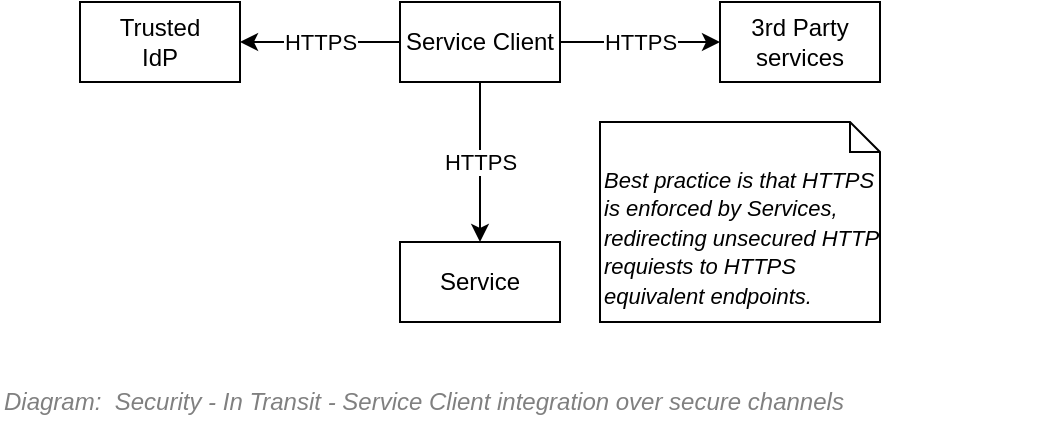 <mxfile version="20.2.4" type="google"><diagram id="tEMy6uh1POTSPCfdpor-" name="Page-1"><mxGraphModel grid="1" page="1" gridSize="10" guides="1" tooltips="1" connect="1" arrows="1" fold="1" pageScale="1" pageWidth="827" pageHeight="1169" math="0" shadow="0"><root><mxCell id="0"/><mxCell id="1" parent="0"/><mxCell id="UAdBsS8QPq9NruYVEtv--1" value="Service" style="rounded=0;whiteSpace=wrap;html=1;" vertex="1" parent="1"><mxGeometry x="320" y="280" width="80" height="40" as="geometry"/></mxCell><mxCell id="UAdBsS8QPq9NruYVEtv--2" value="HTTPS" style="edgeStyle=orthogonalEdgeStyle;rounded=0;orthogonalLoop=1;jettySize=auto;html=1;entryX=1;entryY=0.5;entryDx=0;entryDy=0;" edge="1" parent="1" source="UAdBsS8QPq9NruYVEtv--5" target="UAdBsS8QPq9NruYVEtv--6"><mxGeometry relative="1" as="geometry"/></mxCell><mxCell id="UAdBsS8QPq9NruYVEtv--3" value="HTTPS" style="edgeStyle=orthogonalEdgeStyle;rounded=0;orthogonalLoop=1;jettySize=auto;html=1;entryX=0.5;entryY=0;entryDx=0;entryDy=0;endArrow=classic;endFill=1;" edge="1" parent="1" source="UAdBsS8QPq9NruYVEtv--5" target="UAdBsS8QPq9NruYVEtv--1"><mxGeometry relative="1" as="geometry"/></mxCell><mxCell id="UAdBsS8QPq9NruYVEtv--4" value="HTTPS" style="edgeStyle=orthogonalEdgeStyle;rounded=0;orthogonalLoop=1;jettySize=auto;html=1;entryX=0;entryY=0.5;entryDx=0;entryDy=0;endArrow=classic;endFill=1;" edge="1" parent="1" source="UAdBsS8QPq9NruYVEtv--5" target="UAdBsS8QPq9NruYVEtv--8"><mxGeometry relative="1" as="geometry"/></mxCell><mxCell id="UAdBsS8QPq9NruYVEtv--5" value="Service Client" style="rounded=0;whiteSpace=wrap;html=1;" vertex="1" parent="1"><mxGeometry x="320" y="160" width="80" height="40" as="geometry"/></mxCell><mxCell id="UAdBsS8QPq9NruYVEtv--6" value="Trusted&lt;br&gt;IdP" style="rounded=0;whiteSpace=wrap;html=1;" vertex="1" parent="1"><mxGeometry x="160" y="160" width="80" height="40" as="geometry"/></mxCell><mxCell id="UAdBsS8QPq9NruYVEtv--7" value="&lt;i&gt;&lt;font style=&quot;font-size: 11px&quot;&gt;Best practice is that HTTPS is enforced by Services, redirecting unsecured HTTP requiests to HTTPS equivalent endpoints.&lt;/font&gt;&lt;/i&gt;" style="shape=note2;boundedLbl=1;whiteSpace=wrap;html=1;size=15;verticalAlign=top;align=left;" vertex="1" parent="1"><mxGeometry x="420" y="220" width="140" height="100" as="geometry"/></mxCell><mxCell id="UAdBsS8QPq9NruYVEtv--8" value="3rd Party services" style="rounded=0;whiteSpace=wrap;html=1;" vertex="1" parent="1"><mxGeometry x="480" y="160" width="80" height="40" as="geometry"/></mxCell><mxCell id="UAdBsS8QPq9NruYVEtv--9" value="&lt;font style=&quot;font-size: 12px&quot;&gt;Diagram:&amp;nbsp; Security - In Transit - Service Client integration over secure channels&lt;/font&gt;" style="text;strokeColor=none;fillColor=none;html=1;fontSize=12;fontStyle=2;verticalAlign=middle;align=left;shadow=0;glass=0;comic=0;opacity=30;fontColor=#808080;" vertex="1" parent="1"><mxGeometry x="120" y="350" width="520" height="20" as="geometry"/></mxCell></root></mxGraphModel></diagram></mxfile>